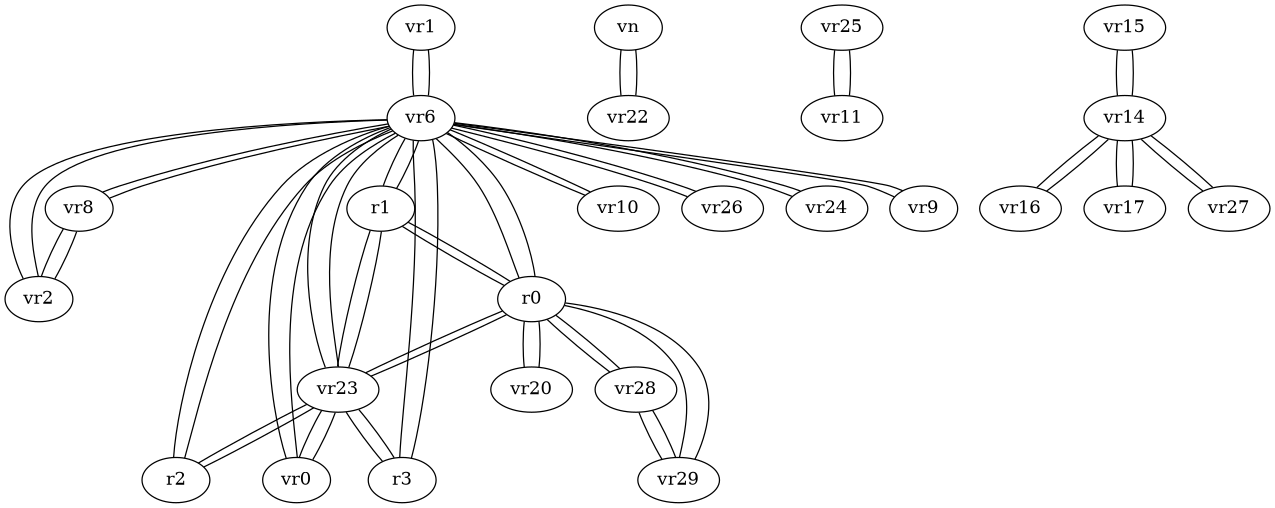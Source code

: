 graph G {
size ="8.5,11";
graph [ dpi = 500 ];
vr1 -- vr6;
vn -- vr22;
vr8 -- vr6;
vr8 -- vr2;
vr2 -- vr6;
vr2 -- vr8;
vr25 -- vr11;
r1 -- vr23;
r1 -- vr6;
r1 -- r0;
vr15 -- vr14;
vr23 -- r2;
vr23 -- vr0;
vr23 -- r0;
vr23 -- vr6;
vr23 -- r3;
vr23 -- r1;
vr10 -- vr6;
vr26 -- vr6;
vr0 -- vr23;
vr0 -- vr6;
vr16 -- vr14;
vr29 -- r0;
vr29 -- vr28;
vr20 -- r0;
r0 -- vr23;
r0 -- vr29;
r0 -- vr20;
r0 -- vr6;
r0 -- vr28;
r0 -- r1;
vr24 -- vr6;
vr9 -- vr6;
vr17 -- vr14;
r2 -- vr23;
r2 -- vr6;
vr6 -- vr1;
vr6 -- r0;
vr6 -- vr8;
vr6 -- vr24;
vr6 -- vr9;
vr6 -- vr2;
vr6 -- r1;
vr6 -- vr23;
vr6 -- vr10;
vr6 -- r2;
vr6 -- vr26;
vr6 -- vr0;
vr6 -- r3;
r3 -- vr23;
r3 -- vr6;
vr28 -- vr29;
vr28 -- r0;
vr22 -- vn;
vr27 -- vr14;
vr11 -- vr25;
vr14 -- vr17;
vr14 -- vr27;
vr14 -- vr16;
vr14 -- vr15;
}